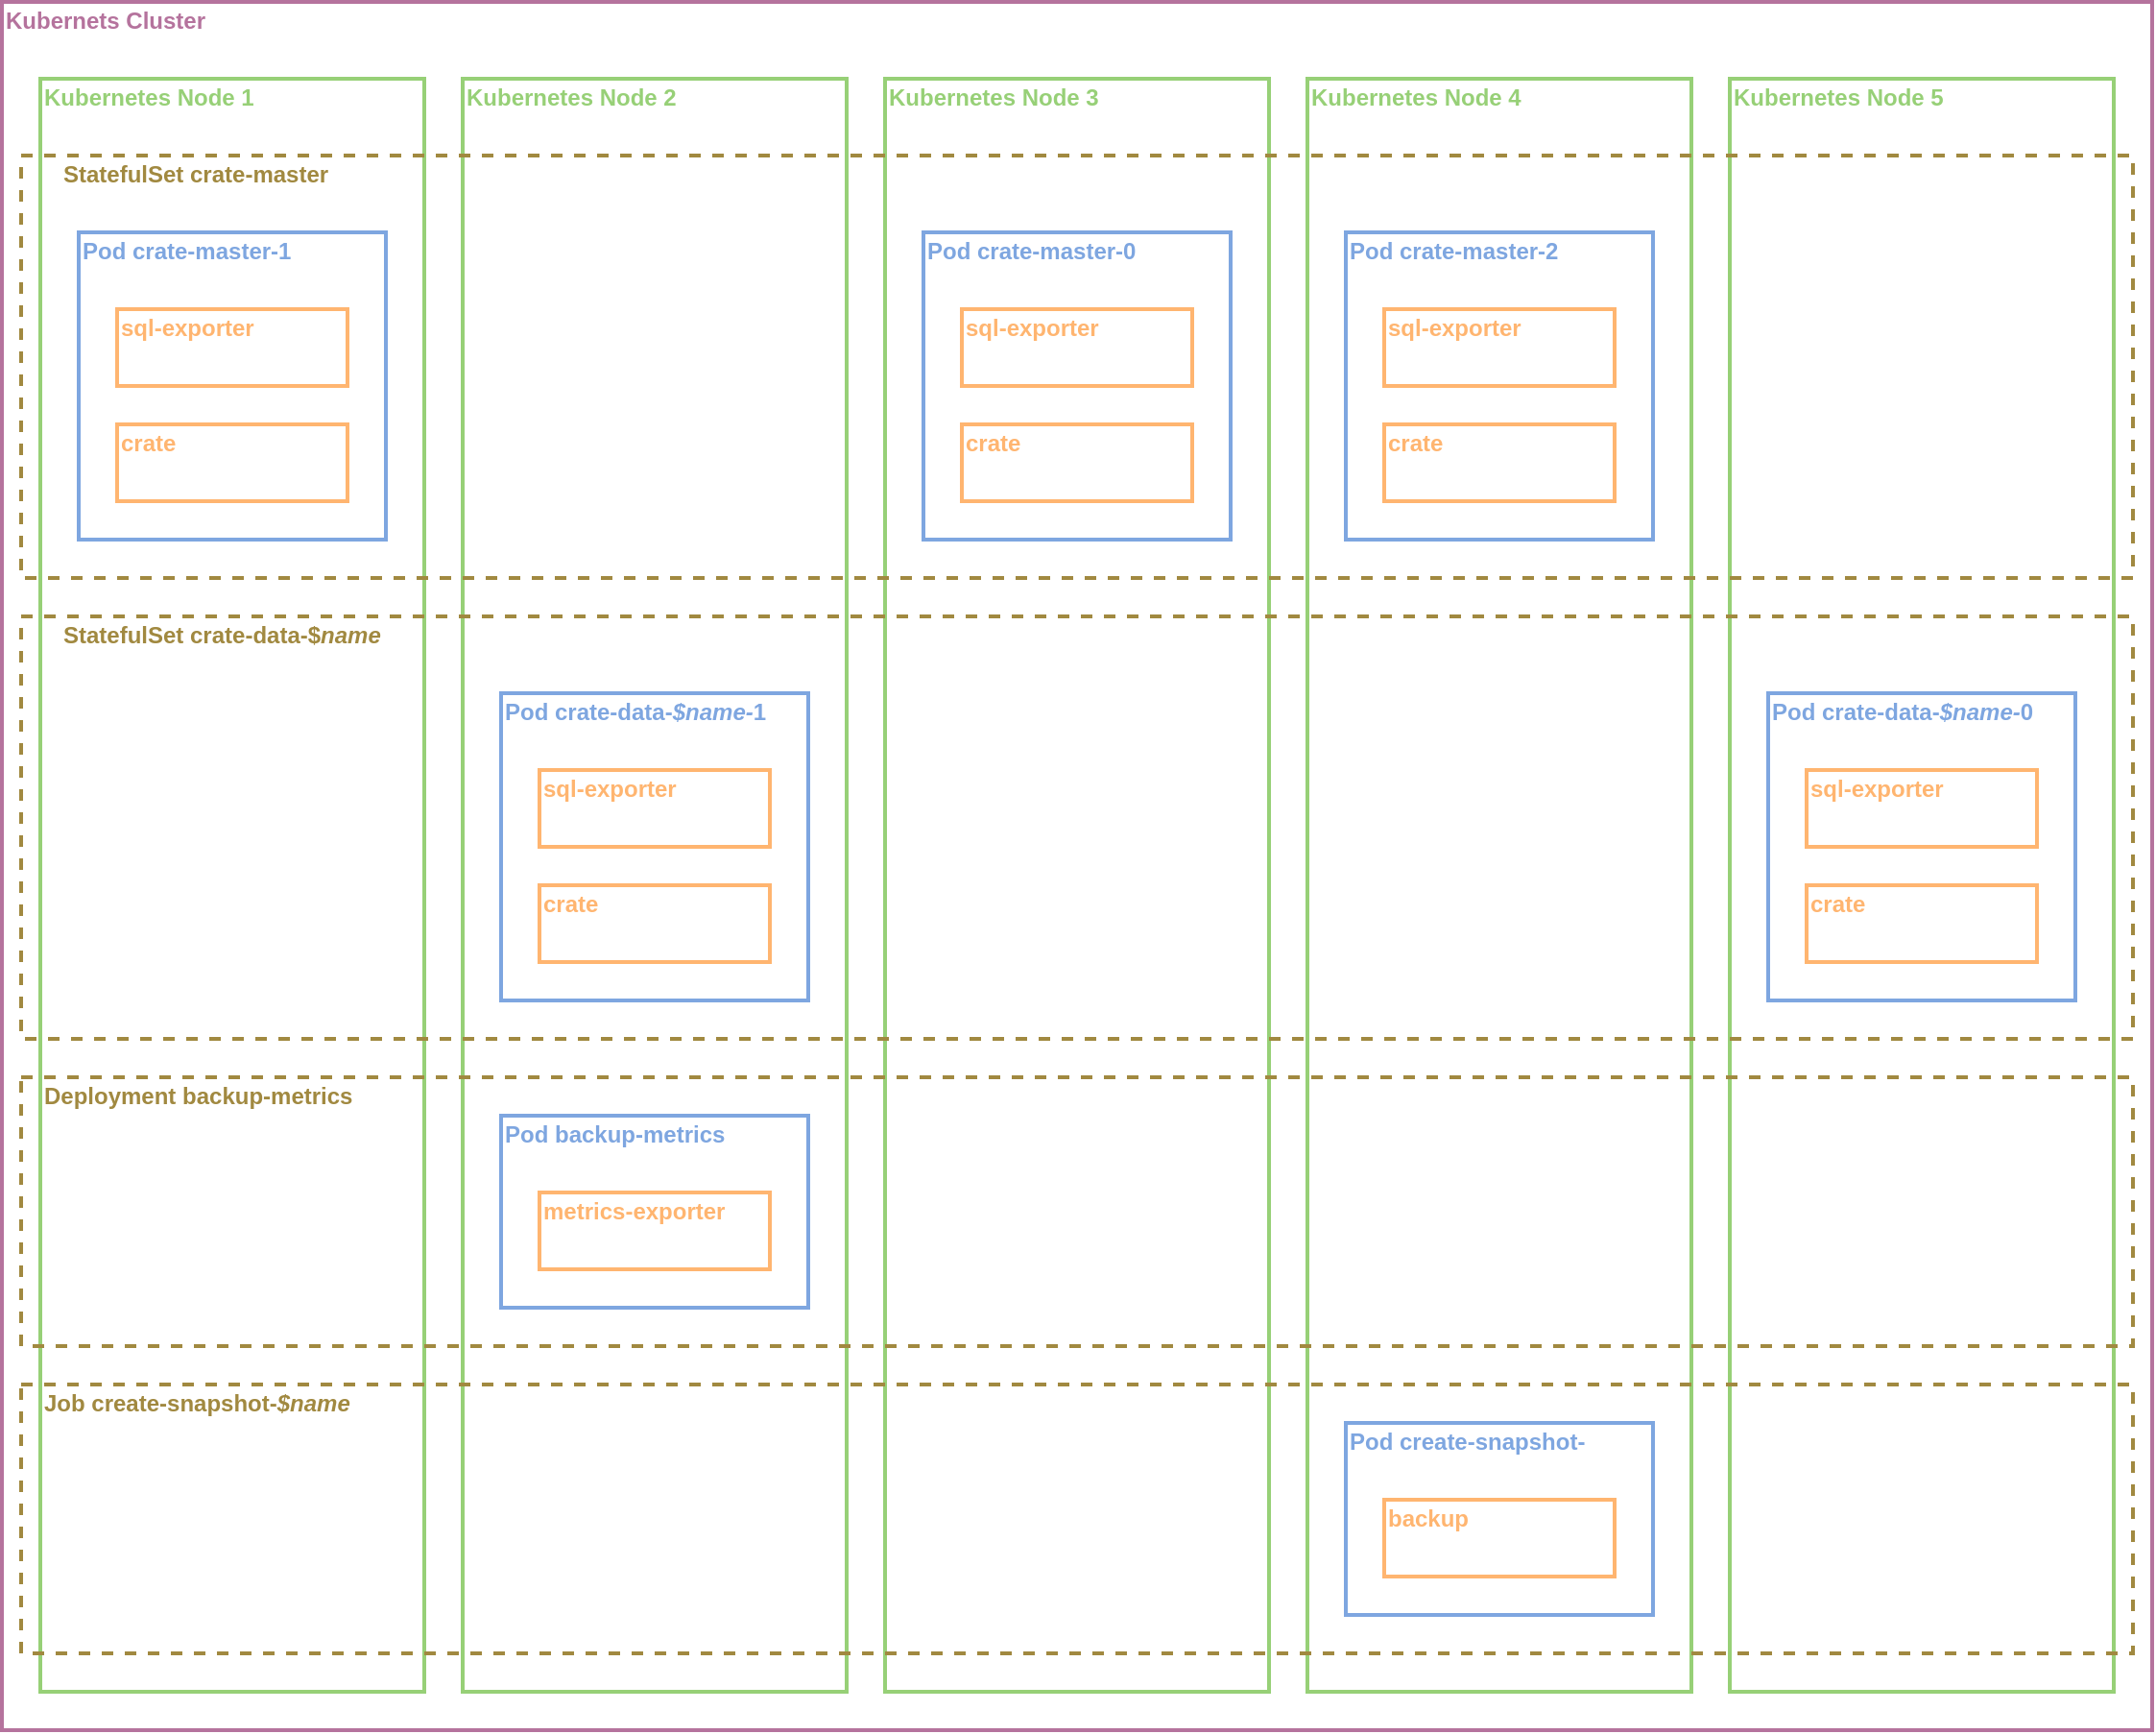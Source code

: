 <mxfile version="13.2.4" type="device"><diagram id="Y71YFkC79Pm1erfWHBLG" name="Page-1"><mxGraphModel dx="1209" dy="658" grid="1" gridSize="10" guides="1" tooltips="1" connect="1" arrows="1" fold="1" page="1" pageScale="1" pageWidth="850" pageHeight="1100" math="0" shadow="0"><root><mxCell id="0"/><mxCell id="1" parent="0"/><mxCell id="3UdgSEqk1KY1B2SNS4fk-1" value="&lt;div align=&quot;center&quot;&gt;&lt;br&gt;&lt;/div&gt;" style="rounded=0;whiteSpace=wrap;html=1;fillColor=none;align=center;strokeColor=#B5739D;strokeWidth=2;" parent="1" vertex="1"><mxGeometry x="40" y="40" width="1120" height="900" as="geometry"/></mxCell><mxCell id="3UdgSEqk1KY1B2SNS4fk-2" value="&lt;div align=&quot;left&quot;&gt;Kubernets Cluster&lt;/div&gt;" style="text;html=1;strokeColor=none;fillColor=none;align=left;verticalAlign=middle;whiteSpace=wrap;rounded=0;fontColor=#B5739D;fontStyle=1" parent="1" vertex="1"><mxGeometry x="40" y="40" width="160" height="20" as="geometry"/></mxCell><mxCell id="3UdgSEqk1KY1B2SNS4fk-3" value="" style="rounded=0;whiteSpace=wrap;html=1;fillColor=none;strokeColor=#97D077;strokeWidth=2;" parent="1" vertex="1"><mxGeometry x="60" y="80" width="200" height="840" as="geometry"/></mxCell><mxCell id="3UdgSEqk1KY1B2SNS4fk-4" value="" style="rounded=0;whiteSpace=wrap;html=1;fillColor=none;strokeColor=#97D077;strokeWidth=2;" parent="1" vertex="1"><mxGeometry x="280" y="80" width="200" height="840" as="geometry"/></mxCell><mxCell id="3UdgSEqk1KY1B2SNS4fk-5" value="" style="rounded=0;whiteSpace=wrap;html=1;fillColor=none;strokeColor=#97D077;strokeWidth=2;" parent="1" vertex="1"><mxGeometry x="500" y="80" width="200" height="840" as="geometry"/></mxCell><mxCell id="3UdgSEqk1KY1B2SNS4fk-6" value="" style="rounded=0;whiteSpace=wrap;html=1;fillColor=none;strokeColor=#97D077;strokeWidth=2;" parent="1" vertex="1"><mxGeometry x="720" y="80" width="200" height="840" as="geometry"/></mxCell><mxCell id="3UdgSEqk1KY1B2SNS4fk-7" value="" style="rounded=0;whiteSpace=wrap;html=1;fillColor=none;strokeColor=#97D077;strokeWidth=2;" parent="1" vertex="1"><mxGeometry x="940" y="80" width="200" height="840" as="geometry"/></mxCell><mxCell id="3UdgSEqk1KY1B2SNS4fk-8" value="&lt;div align=&quot;left&quot;&gt;Kubernetes Node 1&lt;br&gt;&lt;/div&gt;" style="text;html=1;strokeColor=none;fillColor=none;align=left;verticalAlign=middle;whiteSpace=wrap;rounded=0;fontStyle=1;fontColor=#97D077;" parent="1" vertex="1"><mxGeometry x="60" y="80" width="190" height="20" as="geometry"/></mxCell><mxCell id="3UdgSEqk1KY1B2SNS4fk-9" value="&lt;div align=&quot;left&quot;&gt;Kubernetes Node 2&lt;br&gt;&lt;/div&gt;" style="text;html=1;strokeColor=none;fillColor=none;align=left;verticalAlign=middle;whiteSpace=wrap;rounded=0;fontStyle=1;fontColor=#97D077;" parent="1" vertex="1"><mxGeometry x="280" y="80" width="190" height="20" as="geometry"/></mxCell><mxCell id="3UdgSEqk1KY1B2SNS4fk-10" value="&lt;div align=&quot;left&quot;&gt;Kubernetes Node 3&lt;br&gt;&lt;/div&gt;" style="text;html=1;strokeColor=none;fillColor=none;align=left;verticalAlign=middle;whiteSpace=wrap;rounded=0;fontStyle=1;fontColor=#97D077;" parent="1" vertex="1"><mxGeometry x="500" y="80" width="190" height="20" as="geometry"/></mxCell><mxCell id="3UdgSEqk1KY1B2SNS4fk-11" value="&lt;div align=&quot;left&quot;&gt;Kubernetes Node 4&lt;br&gt;&lt;/div&gt;" style="text;html=1;strokeColor=none;fillColor=none;align=left;verticalAlign=middle;whiteSpace=wrap;rounded=0;fontStyle=1;fontColor=#97D077;" parent="1" vertex="1"><mxGeometry x="720" y="80" width="190" height="20" as="geometry"/></mxCell><mxCell id="3UdgSEqk1KY1B2SNS4fk-12" value="&lt;div align=&quot;left&quot;&gt;Kubernetes Node 5&lt;/div&gt;" style="text;html=1;strokeColor=none;fillColor=none;align=left;verticalAlign=middle;whiteSpace=wrap;rounded=0;fontStyle=1;fontColor=#97D077;" parent="1" vertex="1"><mxGeometry x="940" y="80" width="190" height="20" as="geometry"/></mxCell><mxCell id="3UdgSEqk1KY1B2SNS4fk-13" value="" style="rounded=0;whiteSpace=wrap;html=1;fillColor=none;dashed=1;strokeWidth=2;strokeColor=#A18940;fontColor=#000000;" parent="1" vertex="1"><mxGeometry x="50" y="120" width="1100" height="220" as="geometry"/></mxCell><mxCell id="3UdgSEqk1KY1B2SNS4fk-14" value="&lt;div align=&quot;left&quot;&gt;StatefulSet crate-master&lt;/div&gt;" style="text;html=1;strokeColor=none;fillColor=none;align=left;verticalAlign=middle;whiteSpace=wrap;rounded=0;dashed=1;fontStyle=1;fontColor=#A18940;" parent="1" vertex="1"><mxGeometry x="70" y="120" width="180" height="20" as="geometry"/></mxCell><mxCell id="3UdgSEqk1KY1B2SNS4fk-15" value="" style="rounded=0;whiteSpace=wrap;html=1;fillColor=none;dashed=1;strokeWidth=2;strokeColor=#A18940;fontColor=#000000;" parent="1" vertex="1"><mxGeometry x="50" y="360" width="1100" height="220" as="geometry"/></mxCell><mxCell id="3UdgSEqk1KY1B2SNS4fk-16" value="&lt;div align=&quot;left&quot;&gt;StatefulSet crate-data-$&lt;i&gt;name&lt;/i&gt;&lt;/div&gt;" style="text;html=1;strokeColor=none;fillColor=none;align=left;verticalAlign=middle;whiteSpace=wrap;rounded=0;dashed=1;fontStyle=1;fontColor=#A18940;" parent="1" vertex="1"><mxGeometry x="70" y="360" width="180" height="20" as="geometry"/></mxCell><mxCell id="3UdgSEqk1KY1B2SNS4fk-21" value="" style="rounded=0;whiteSpace=wrap;html=1;strokeColor=#7EA6E0;strokeWidth=2;fillColor=none;fontColor=#000000;" parent="1" vertex="1"><mxGeometry x="80" y="160" width="160" height="160" as="geometry"/></mxCell><mxCell id="3UdgSEqk1KY1B2SNS4fk-22" value="Pod crate-master-1" style="text;html=1;strokeColor=none;fillColor=none;align=left;verticalAlign=middle;whiteSpace=wrap;rounded=0;dashed=1;fontColor=#7EA6E0;fontStyle=1" parent="1" vertex="1"><mxGeometry x="80" y="160" width="160" height="20" as="geometry"/></mxCell><mxCell id="3UdgSEqk1KY1B2SNS4fk-24" value="" style="rounded=0;whiteSpace=wrap;html=1;strokeColor=#7EA6E0;strokeWidth=2;fillColor=none;fontColor=#000000;" parent="1" vertex="1"><mxGeometry x="520" y="160" width="160" height="160" as="geometry"/></mxCell><mxCell id="3UdgSEqk1KY1B2SNS4fk-25" value="Pod crate-master-0" style="text;html=1;strokeColor=none;fillColor=none;align=left;verticalAlign=middle;whiteSpace=wrap;rounded=0;dashed=1;fontColor=#7EA6E0;fontStyle=1" parent="1" vertex="1"><mxGeometry x="520" y="160" width="160" height="20" as="geometry"/></mxCell><mxCell id="3UdgSEqk1KY1B2SNS4fk-26" value="" style="rounded=0;whiteSpace=wrap;html=1;strokeColor=#7EA6E0;strokeWidth=2;fillColor=none;fontColor=#000000;" parent="1" vertex="1"><mxGeometry x="740" y="160" width="160" height="160" as="geometry"/></mxCell><mxCell id="3UdgSEqk1KY1B2SNS4fk-27" value="Pod crate-master-2" style="text;html=1;strokeColor=none;fillColor=none;align=left;verticalAlign=middle;whiteSpace=wrap;rounded=0;dashed=1;fontColor=#7EA6E0;fontStyle=1" parent="1" vertex="1"><mxGeometry x="740" y="160" width="160" height="20" as="geometry"/></mxCell><mxCell id="3UdgSEqk1KY1B2SNS4fk-30" value="" style="rounded=0;whiteSpace=wrap;html=1;strokeColor=#7EA6E0;strokeWidth=2;fillColor=none;fontColor=#000000;" parent="1" vertex="1"><mxGeometry x="300" y="400" width="160" height="160" as="geometry"/></mxCell><mxCell id="3UdgSEqk1KY1B2SNS4fk-31" value="Pod crate-data-&lt;i&gt;$name-&lt;/i&gt;1" style="text;html=1;strokeColor=none;fillColor=none;align=left;verticalAlign=middle;whiteSpace=wrap;rounded=0;dashed=1;fontColor=#7EA6E0;fontStyle=1" parent="1" vertex="1"><mxGeometry x="300" y="400" width="160" height="20" as="geometry"/></mxCell><mxCell id="3UdgSEqk1KY1B2SNS4fk-32" value="" style="rounded=0;whiteSpace=wrap;html=1;strokeColor=#7EA6E0;strokeWidth=2;fillColor=none;fontColor=#000000;" parent="1" vertex="1"><mxGeometry x="960" y="400" width="160" height="160" as="geometry"/></mxCell><mxCell id="3UdgSEqk1KY1B2SNS4fk-33" value="Pod crate-data-&lt;i&gt;$name-&lt;/i&gt;0" style="text;html=1;strokeColor=none;fillColor=none;align=left;verticalAlign=middle;whiteSpace=wrap;rounded=0;dashed=1;fontColor=#7EA6E0;fontStyle=1" parent="1" vertex="1"><mxGeometry x="960" y="400" width="160" height="20" as="geometry"/></mxCell><mxCell id="3UdgSEqk1KY1B2SNS4fk-34" value="" style="rounded=0;whiteSpace=wrap;html=1;strokeColor=#FFB570;strokeWidth=2;fillColor=none;fontColor=#7EA6E0;align=center;" parent="1" vertex="1"><mxGeometry x="100" y="200" width="120" height="40" as="geometry"/></mxCell><mxCell id="3UdgSEqk1KY1B2SNS4fk-35" value="" style="rounded=0;whiteSpace=wrap;html=1;strokeColor=#FFB570;strokeWidth=2;fillColor=none;fontColor=#7EA6E0;align=left;" parent="1" vertex="1"><mxGeometry x="100" y="260" width="120" height="40" as="geometry"/></mxCell><mxCell id="3UdgSEqk1KY1B2SNS4fk-38" value="sql-exporter" style="text;html=1;strokeColor=none;fillColor=none;align=left;verticalAlign=middle;whiteSpace=wrap;rounded=0;fontColor=#FFB570;fontStyle=1" parent="1" vertex="1"><mxGeometry x="100" y="200" width="120" height="20" as="geometry"/></mxCell><mxCell id="3UdgSEqk1KY1B2SNS4fk-39" value="crate" style="text;html=1;strokeColor=none;fillColor=none;align=left;verticalAlign=middle;whiteSpace=wrap;rounded=0;fontColor=#FFB570;fontStyle=1" parent="1" vertex="1"><mxGeometry x="100" y="260" width="120" height="20" as="geometry"/></mxCell><mxCell id="3UdgSEqk1KY1B2SNS4fk-40" value="" style="rounded=0;whiteSpace=wrap;html=1;strokeColor=#FFB570;strokeWidth=2;fillColor=none;fontColor=#7EA6E0;align=center;" parent="1" vertex="1"><mxGeometry x="540" y="200" width="120" height="40" as="geometry"/></mxCell><mxCell id="3UdgSEqk1KY1B2SNS4fk-41" value="" style="rounded=0;whiteSpace=wrap;html=1;strokeColor=#FFB570;strokeWidth=2;fillColor=none;fontColor=#7EA6E0;align=left;" parent="1" vertex="1"><mxGeometry x="540" y="260" width="120" height="40" as="geometry"/></mxCell><mxCell id="3UdgSEqk1KY1B2SNS4fk-42" value="sql-exporter" style="text;html=1;strokeColor=none;fillColor=none;align=left;verticalAlign=middle;whiteSpace=wrap;rounded=0;fontColor=#FFB570;fontStyle=1" parent="1" vertex="1"><mxGeometry x="540" y="200" width="120" height="20" as="geometry"/></mxCell><mxCell id="3UdgSEqk1KY1B2SNS4fk-43" value="crate" style="text;html=1;strokeColor=none;fillColor=none;align=left;verticalAlign=middle;whiteSpace=wrap;rounded=0;fontColor=#FFB570;fontStyle=1" parent="1" vertex="1"><mxGeometry x="540" y="260" width="120" height="20" as="geometry"/></mxCell><mxCell id="3UdgSEqk1KY1B2SNS4fk-44" value="" style="rounded=0;whiteSpace=wrap;html=1;strokeColor=#FFB570;strokeWidth=2;fillColor=none;fontColor=#7EA6E0;align=center;" parent="1" vertex="1"><mxGeometry x="760" y="200" width="120" height="40" as="geometry"/></mxCell><mxCell id="3UdgSEqk1KY1B2SNS4fk-45" value="" style="rounded=0;whiteSpace=wrap;html=1;strokeColor=#FFB570;strokeWidth=2;fillColor=none;fontColor=#7EA6E0;align=left;" parent="1" vertex="1"><mxGeometry x="760" y="260" width="120" height="40" as="geometry"/></mxCell><mxCell id="3UdgSEqk1KY1B2SNS4fk-46" value="sql-exporter" style="text;html=1;strokeColor=none;fillColor=none;align=left;verticalAlign=middle;whiteSpace=wrap;rounded=0;fontColor=#FFB570;fontStyle=1" parent="1" vertex="1"><mxGeometry x="760" y="200" width="120" height="20" as="geometry"/></mxCell><mxCell id="3UdgSEqk1KY1B2SNS4fk-47" value="crate" style="text;html=1;strokeColor=none;fillColor=none;align=left;verticalAlign=middle;whiteSpace=wrap;rounded=0;fontColor=#FFB570;fontStyle=1" parent="1" vertex="1"><mxGeometry x="760" y="260" width="120" height="20" as="geometry"/></mxCell><mxCell id="3UdgSEqk1KY1B2SNS4fk-48" value="" style="rounded=0;whiteSpace=wrap;html=1;strokeColor=#FFB570;strokeWidth=2;fillColor=none;fontColor=#7EA6E0;align=center;" parent="1" vertex="1"><mxGeometry x="320" y="440" width="120" height="40" as="geometry"/></mxCell><mxCell id="3UdgSEqk1KY1B2SNS4fk-49" value="" style="rounded=0;whiteSpace=wrap;html=1;strokeColor=#FFB570;strokeWidth=2;fillColor=none;fontColor=#7EA6E0;align=left;" parent="1" vertex="1"><mxGeometry x="320" y="500" width="120" height="40" as="geometry"/></mxCell><mxCell id="3UdgSEqk1KY1B2SNS4fk-50" value="sql-exporter" style="text;html=1;strokeColor=none;fillColor=none;align=left;verticalAlign=middle;whiteSpace=wrap;rounded=0;fontColor=#FFB570;fontStyle=1" parent="1" vertex="1"><mxGeometry x="320" y="440" width="120" height="20" as="geometry"/></mxCell><mxCell id="3UdgSEqk1KY1B2SNS4fk-51" value="crate" style="text;html=1;strokeColor=none;fillColor=none;align=left;verticalAlign=middle;whiteSpace=wrap;rounded=0;fontColor=#FFB570;fontStyle=1" parent="1" vertex="1"><mxGeometry x="320" y="500" width="120" height="20" as="geometry"/></mxCell><mxCell id="3UdgSEqk1KY1B2SNS4fk-52" value="" style="rounded=0;whiteSpace=wrap;html=1;strokeColor=#FFB570;strokeWidth=2;fillColor=none;fontColor=#7EA6E0;align=center;" parent="1" vertex="1"><mxGeometry x="980" y="440" width="120" height="40" as="geometry"/></mxCell><mxCell id="3UdgSEqk1KY1B2SNS4fk-53" value="" style="rounded=0;whiteSpace=wrap;html=1;strokeColor=#FFB570;strokeWidth=2;fillColor=none;fontColor=#7EA6E0;align=left;" parent="1" vertex="1"><mxGeometry x="980" y="500" width="120" height="40" as="geometry"/></mxCell><mxCell id="3UdgSEqk1KY1B2SNS4fk-54" value="sql-exporter" style="text;html=1;strokeColor=none;fillColor=none;align=left;verticalAlign=middle;whiteSpace=wrap;rounded=0;fontColor=#FFB570;fontStyle=1" parent="1" vertex="1"><mxGeometry x="980" y="440" width="120" height="20" as="geometry"/></mxCell><mxCell id="3UdgSEqk1KY1B2SNS4fk-55" value="crate" style="text;html=1;strokeColor=none;fillColor=none;align=left;verticalAlign=middle;whiteSpace=wrap;rounded=0;fontColor=#FFB570;fontStyle=1" parent="1" vertex="1"><mxGeometry x="980" y="500" width="120" height="20" as="geometry"/></mxCell><mxCell id="3UdgSEqk1KY1B2SNS4fk-56" value="" style="rounded=0;whiteSpace=wrap;html=1;fillColor=none;dashed=1;strokeWidth=2;strokeColor=#A18940;fontColor=#000000;" parent="1" vertex="1"><mxGeometry x="50" y="600" width="1100" height="140" as="geometry"/></mxCell><mxCell id="3UdgSEqk1KY1B2SNS4fk-57" value="" style="rounded=0;whiteSpace=wrap;html=1;strokeColor=#7EA6E0;strokeWidth=2;fillColor=none;fontColor=#000000;" parent="1" vertex="1"><mxGeometry x="300" y="620" width="160" height="100" as="geometry"/></mxCell><mxCell id="3UdgSEqk1KY1B2SNS4fk-58" value="Pod backup-metrics" style="text;html=1;strokeColor=none;fillColor=none;align=left;verticalAlign=middle;whiteSpace=wrap;rounded=0;dashed=1;fontColor=#7EA6E0;fontStyle=1" parent="1" vertex="1"><mxGeometry x="300" y="620" width="160" height="20" as="geometry"/></mxCell><mxCell id="3UdgSEqk1KY1B2SNS4fk-59" value="" style="rounded=0;whiteSpace=wrap;html=1;strokeColor=#FFB570;strokeWidth=2;fillColor=none;fontColor=#7EA6E0;align=center;" parent="1" vertex="1"><mxGeometry x="320" y="660" width="120" height="40" as="geometry"/></mxCell><mxCell id="3UdgSEqk1KY1B2SNS4fk-60" value="metrics-exporter" style="text;html=1;strokeColor=none;fillColor=none;align=left;verticalAlign=middle;whiteSpace=wrap;rounded=0;fontColor=#FFB570;fontStyle=1" parent="1" vertex="1"><mxGeometry x="320" y="660" width="120" height="20" as="geometry"/></mxCell><mxCell id="3UdgSEqk1KY1B2SNS4fk-61" value="&lt;div align=&quot;left&quot;&gt;Deployment backup-metrics&lt;/div&gt;" style="text;html=1;strokeColor=none;fillColor=none;align=left;verticalAlign=middle;whiteSpace=wrap;rounded=0;dashed=1;fontStyle=1;fontColor=#A18940;" parent="1" vertex="1"><mxGeometry x="60" y="600" width="180" height="20" as="geometry"/></mxCell><mxCell id="3UdgSEqk1KY1B2SNS4fk-62" value="" style="rounded=0;whiteSpace=wrap;html=1;fillColor=none;dashed=1;strokeWidth=2;strokeColor=#A18940;fontColor=#000000;" parent="1" vertex="1"><mxGeometry x="50" y="760" width="1100" height="140" as="geometry"/></mxCell><mxCell id="3UdgSEqk1KY1B2SNS4fk-63" value="" style="rounded=0;whiteSpace=wrap;html=1;strokeColor=#7EA6E0;strokeWidth=2;fillColor=none;fontColor=#000000;" parent="1" vertex="1"><mxGeometry x="740" y="780" width="160" height="100" as="geometry"/></mxCell><mxCell id="3UdgSEqk1KY1B2SNS4fk-64" value="Pod create-snapshot-" style="text;html=1;strokeColor=none;fillColor=none;align=left;verticalAlign=middle;whiteSpace=wrap;rounded=0;dashed=1;fontColor=#7EA6E0;fontStyle=1" parent="1" vertex="1"><mxGeometry x="740" y="780" width="160" height="20" as="geometry"/></mxCell><mxCell id="3UdgSEqk1KY1B2SNS4fk-65" value="" style="rounded=0;whiteSpace=wrap;html=1;strokeColor=#FFB570;strokeWidth=2;fillColor=none;fontColor=#7EA6E0;align=center;" parent="1" vertex="1"><mxGeometry x="760" y="820" width="120" height="40" as="geometry"/></mxCell><mxCell id="3UdgSEqk1KY1B2SNS4fk-66" value="backup" style="text;html=1;strokeColor=none;fillColor=none;align=left;verticalAlign=middle;whiteSpace=wrap;rounded=0;fontColor=#FFB570;fontStyle=1" parent="1" vertex="1"><mxGeometry x="760" y="820" width="120" height="20" as="geometry"/></mxCell><mxCell id="3UdgSEqk1KY1B2SNS4fk-67" value="Job create-snapshot-&lt;i&gt;$name&lt;/i&gt;" style="text;html=1;strokeColor=none;fillColor=none;align=left;verticalAlign=middle;whiteSpace=wrap;rounded=0;dashed=1;fontStyle=1;fontColor=#A18940;" parent="1" vertex="1"><mxGeometry x="60" y="760" width="180" height="20" as="geometry"/></mxCell></root></mxGraphModel></diagram></mxfile>

